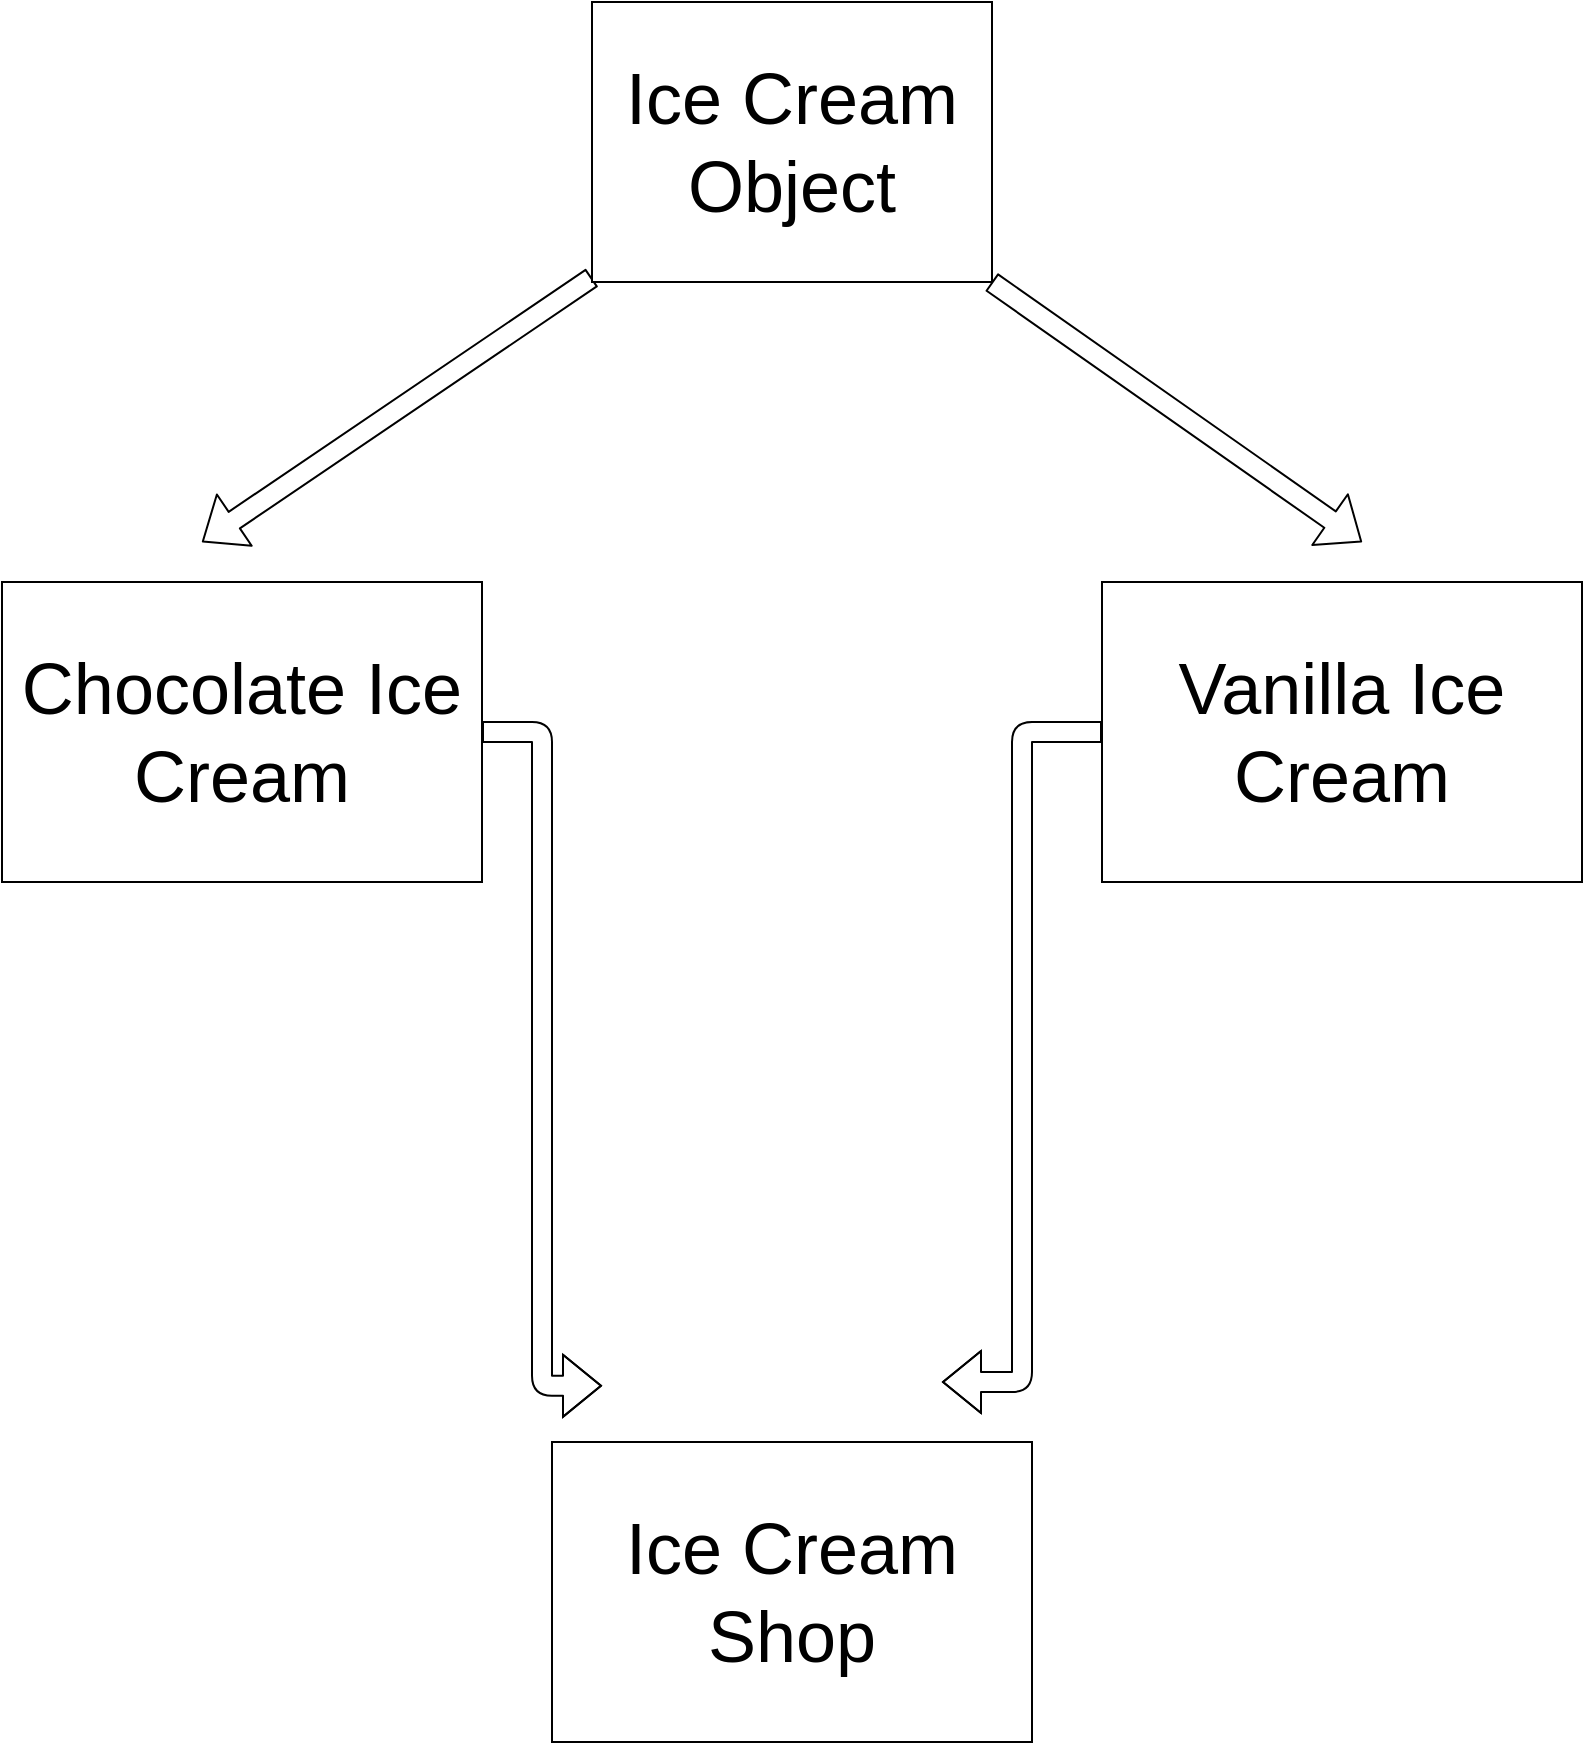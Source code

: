 <mxfile>
    <diagram id="kdRuPmRTpqTlNM073oyb" name="Page-1">
        <mxGraphModel dx="1087" dy="459" grid="1" gridSize="10" guides="1" tooltips="1" connect="1" arrows="1" fold="1" page="1" pageScale="1" pageWidth="850" pageHeight="1100" math="0" shadow="0">
            <root>
                <mxCell id="0"/>
                <mxCell id="1" parent="0"/>
                <mxCell id="3" style="edgeStyle=none;shape=flexArrow;html=1;fontSize=36;" edge="1" parent="1" source="2">
                    <mxGeometry relative="1" as="geometry">
                        <mxPoint x="130" y="290" as="targetPoint"/>
                    </mxGeometry>
                </mxCell>
                <mxCell id="4" style="edgeStyle=none;shape=flexArrow;html=1;fontSize=36;" edge="1" parent="1" source="2">
                    <mxGeometry relative="1" as="geometry">
                        <mxPoint x="710" y="290" as="targetPoint"/>
                    </mxGeometry>
                </mxCell>
                <mxCell id="2" value="&lt;span style=&quot;font-size: 36px;&quot;&gt;Ice Cream Object&lt;/span&gt;" style="whiteSpace=wrap;html=1;" vertex="1" parent="1">
                    <mxGeometry x="325" y="20" width="200" height="140" as="geometry"/>
                </mxCell>
                <mxCell id="8" style="edgeStyle=elbowEdgeStyle;shape=flexArrow;html=1;fontSize=36;" edge="1" parent="1" source="5">
                    <mxGeometry relative="1" as="geometry">
                        <mxPoint x="330" y="711.92" as="targetPoint"/>
                    </mxGeometry>
                </mxCell>
                <mxCell id="5" value="Chocolate Ice Cream" style="whiteSpace=wrap;html=1;fontSize=36;" vertex="1" parent="1">
                    <mxGeometry x="30" y="310" width="240" height="150" as="geometry"/>
                </mxCell>
                <mxCell id="9" style="edgeStyle=elbowEdgeStyle;shape=flexArrow;html=1;fontSize=36;" edge="1" parent="1" source="6">
                    <mxGeometry relative="1" as="geometry">
                        <mxPoint x="500" y="710" as="targetPoint"/>
                    </mxGeometry>
                </mxCell>
                <mxCell id="6" value="Vanilla Ice Cream" style="whiteSpace=wrap;html=1;fontSize=36;" vertex="1" parent="1">
                    <mxGeometry x="580" y="310" width="240" height="150" as="geometry"/>
                </mxCell>
                <mxCell id="10" value="Ice Cream Shop" style="whiteSpace=wrap;html=1;fontSize=36;" vertex="1" parent="1">
                    <mxGeometry x="305" y="740" width="240" height="150" as="geometry"/>
                </mxCell>
            </root>
        </mxGraphModel>
    </diagram>
</mxfile>